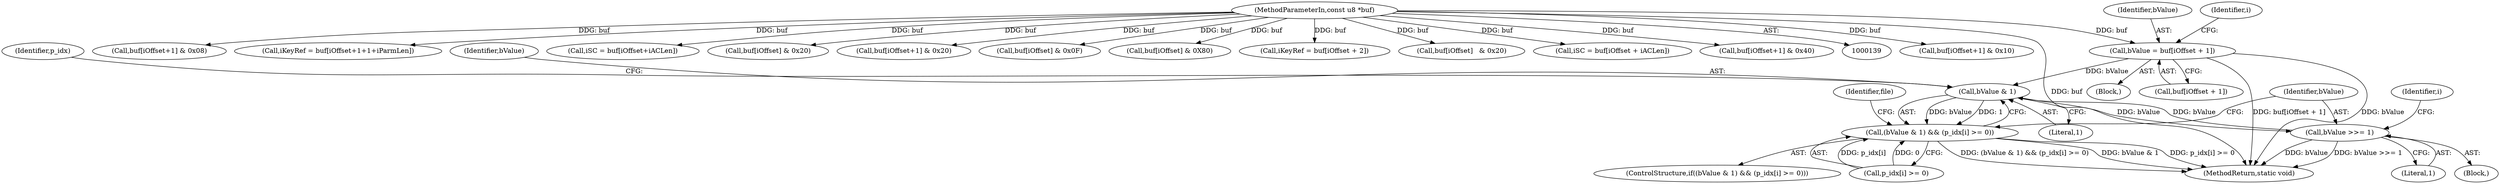 digraph "0_OpenSC_8fe377e93b4b56060e5bbfb6f3142ceaeca744fa_17@array" {
"1000426" [label="(Call,bValue = buf[iOffset + 1])"];
"1000141" [label="(MethodParameterIn,const u8 *buf)"];
"1000445" [label="(Call,bValue & 1)"];
"1000444" [label="(Call,(bValue & 1) && (p_idx[i] >= 0))"];
"1000460" [label="(Call,bValue >>= 1)"];
"1000445" [label="(Call,bValue & 1)"];
"1000231" [label="(Call,buf[iOffset+1] & 0x10)"];
"1000340" [label="(Block,)"];
"1000444" [label="(Call,(bValue & 1) && (p_idx[i] >= 0))"];
"1000427" [label="(Identifier,bValue)"];
"1000450" [label="(Identifier,p_idx)"];
"1000447" [label="(Literal,1)"];
"1000241" [label="(Call,buf[iOffset+1] & 0x08)"];
"1000426" [label="(Call,bValue = buf[iOffset + 1])"];
"1000298" [label="(Call,iKeyRef = buf[iOffset+1+1+iParmLen])"];
"1000254" [label="(Call,iSC = buf[iOffset+iACLen])"];
"1000367" [label="(Call,buf[iOffset] & 0x20)"];
"1000221" [label="(Call,buf[iOffset+1] & 0x20)"];
"1000435" [label="(Identifier,i)"];
"1000441" [label="(Identifier,i)"];
"1000454" [label="(Identifier,file)"];
"1000462" [label="(Literal,1)"];
"1000175" [label="(Call,buf[iOffset] & 0x0F)"];
"1000473" [label="(MethodReturn,static void)"];
"1000188" [label="(Call,buf[iOffset] & 0X80)"];
"1000416" [label="(Call,iKeyRef = buf[iOffset + 2])"];
"1000460" [label="(Call,bValue >>= 1)"];
"1000442" [label="(Block,)"];
"1000203" [label="(Call,buf[iOffset]   & 0x20)"];
"1000428" [label="(Call,buf[iOffset + 1])"];
"1000374" [label="(Call,iSC = buf[iOffset + iACLen])"];
"1000141" [label="(MethodParameterIn,const u8 *buf)"];
"1000446" [label="(Identifier,bValue)"];
"1000443" [label="(ControlStructure,if((bValue & 1) && (p_idx[i] >= 0)))"];
"1000461" [label="(Identifier,bValue)"];
"1000448" [label="(Call,p_idx[i] >= 0)"];
"1000211" [label="(Call,buf[iOffset+1] & 0x40)"];
"1000426" -> "1000340"  [label="AST: "];
"1000426" -> "1000428"  [label="CFG: "];
"1000427" -> "1000426"  [label="AST: "];
"1000428" -> "1000426"  [label="AST: "];
"1000435" -> "1000426"  [label="CFG: "];
"1000426" -> "1000473"  [label="DDG: buf[iOffset + 1]"];
"1000426" -> "1000473"  [label="DDG: bValue"];
"1000141" -> "1000426"  [label="DDG: buf"];
"1000426" -> "1000445"  [label="DDG: bValue"];
"1000141" -> "1000139"  [label="AST: "];
"1000141" -> "1000473"  [label="DDG: buf"];
"1000141" -> "1000175"  [label="DDG: buf"];
"1000141" -> "1000188"  [label="DDG: buf"];
"1000141" -> "1000203"  [label="DDG: buf"];
"1000141" -> "1000211"  [label="DDG: buf"];
"1000141" -> "1000221"  [label="DDG: buf"];
"1000141" -> "1000231"  [label="DDG: buf"];
"1000141" -> "1000241"  [label="DDG: buf"];
"1000141" -> "1000254"  [label="DDG: buf"];
"1000141" -> "1000298"  [label="DDG: buf"];
"1000141" -> "1000367"  [label="DDG: buf"];
"1000141" -> "1000374"  [label="DDG: buf"];
"1000141" -> "1000416"  [label="DDG: buf"];
"1000445" -> "1000444"  [label="AST: "];
"1000445" -> "1000447"  [label="CFG: "];
"1000446" -> "1000445"  [label="AST: "];
"1000447" -> "1000445"  [label="AST: "];
"1000450" -> "1000445"  [label="CFG: "];
"1000444" -> "1000445"  [label="CFG: "];
"1000445" -> "1000444"  [label="DDG: bValue"];
"1000445" -> "1000444"  [label="DDG: 1"];
"1000460" -> "1000445"  [label="DDG: bValue"];
"1000445" -> "1000460"  [label="DDG: bValue"];
"1000444" -> "1000443"  [label="AST: "];
"1000444" -> "1000448"  [label="CFG: "];
"1000448" -> "1000444"  [label="AST: "];
"1000454" -> "1000444"  [label="CFG: "];
"1000461" -> "1000444"  [label="CFG: "];
"1000444" -> "1000473"  [label="DDG: bValue & 1"];
"1000444" -> "1000473"  [label="DDG: p_idx[i] >= 0"];
"1000444" -> "1000473"  [label="DDG: (bValue & 1) && (p_idx[i] >= 0)"];
"1000448" -> "1000444"  [label="DDG: p_idx[i]"];
"1000448" -> "1000444"  [label="DDG: 0"];
"1000460" -> "1000442"  [label="AST: "];
"1000460" -> "1000462"  [label="CFG: "];
"1000461" -> "1000460"  [label="AST: "];
"1000462" -> "1000460"  [label="AST: "];
"1000441" -> "1000460"  [label="CFG: "];
"1000460" -> "1000473"  [label="DDG: bValue"];
"1000460" -> "1000473"  [label="DDG: bValue >>= 1"];
}
